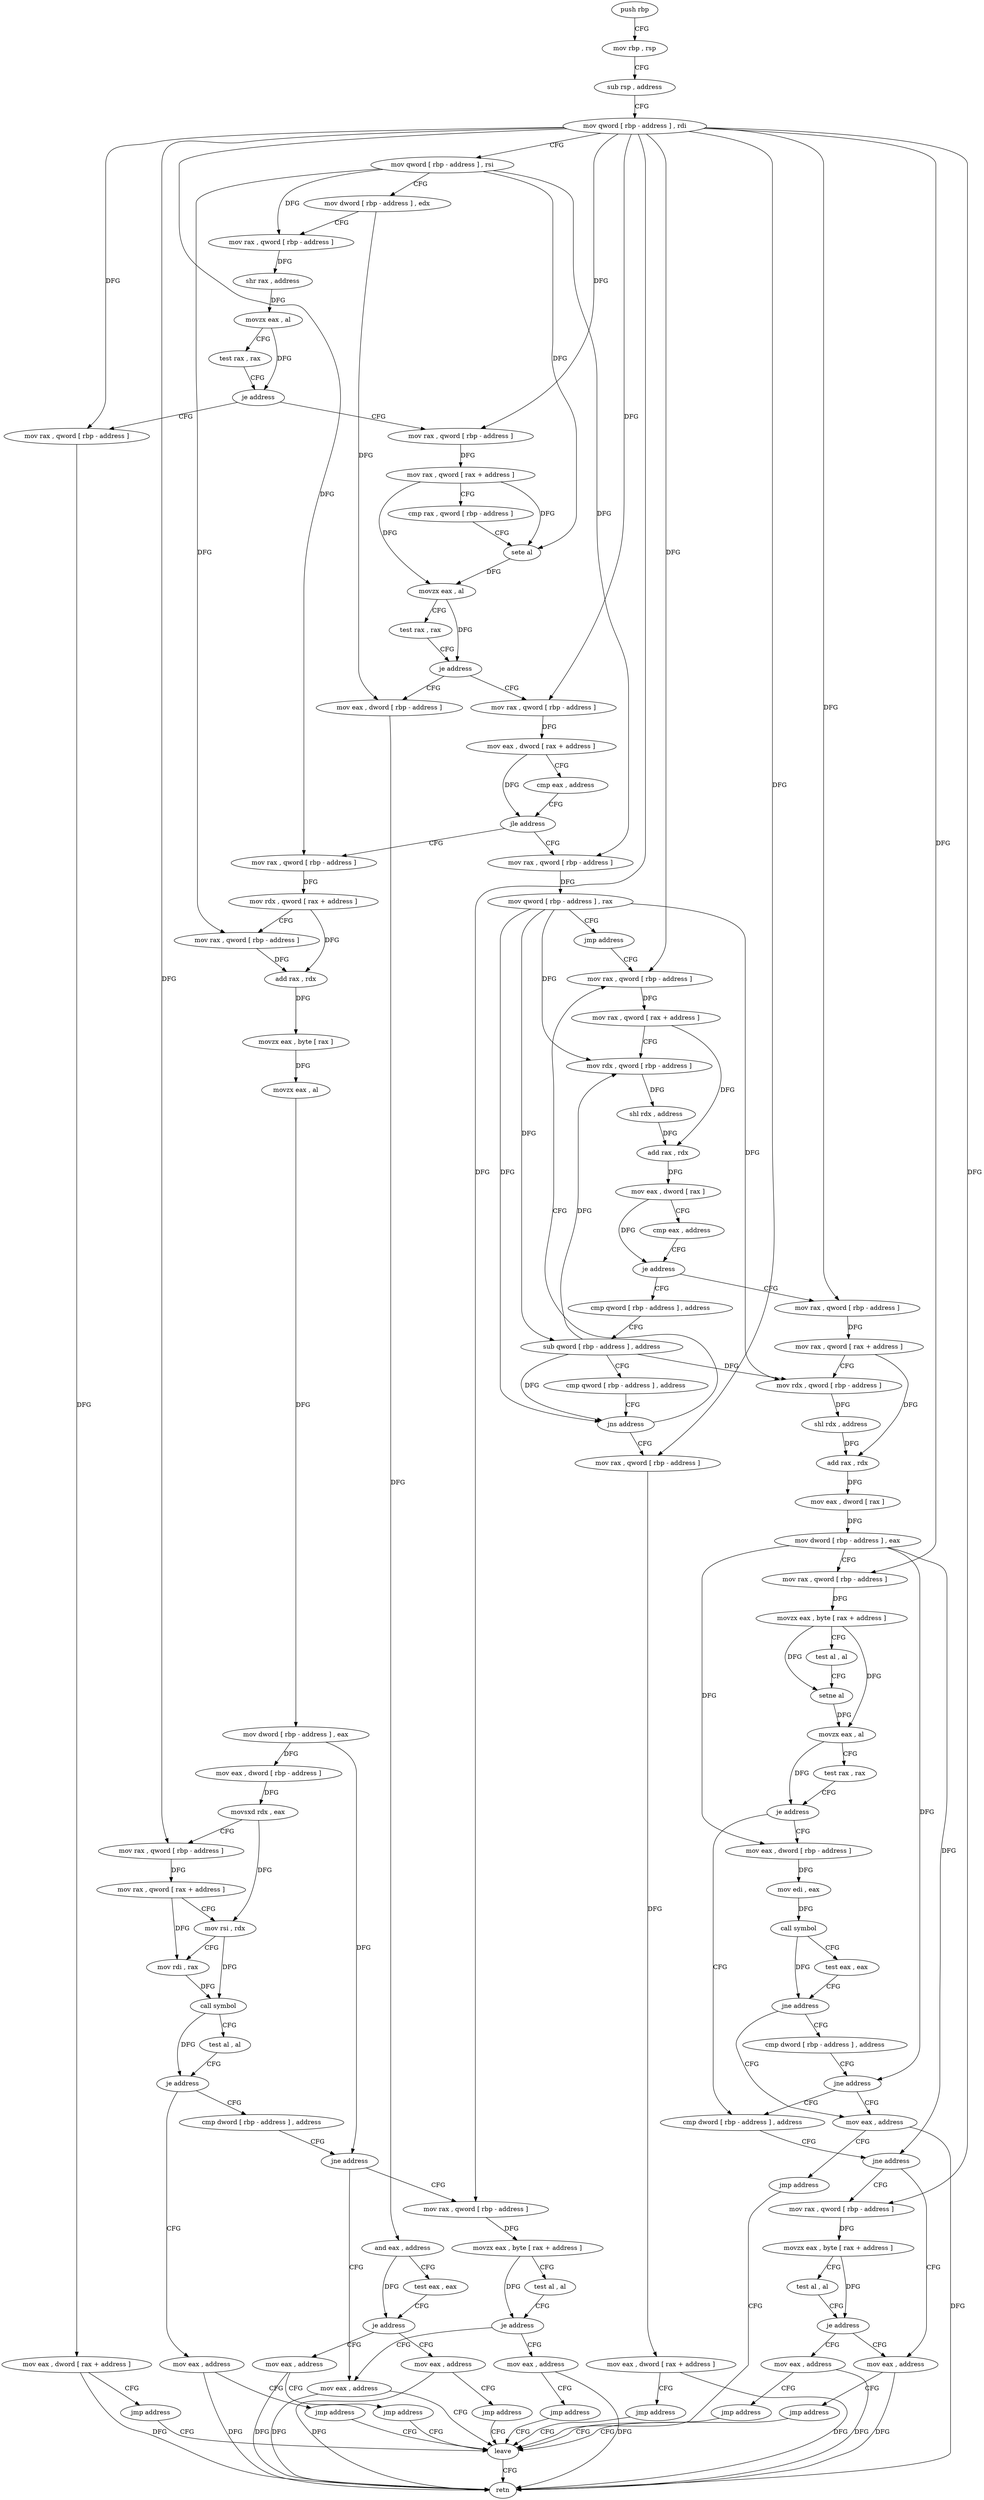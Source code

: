digraph "func" {
"4375769" [label = "push rbp" ]
"4375770" [label = "mov rbp , rsp" ]
"4375773" [label = "sub rsp , address" ]
"4375777" [label = "mov qword [ rbp - address ] , rdi" ]
"4375781" [label = "mov qword [ rbp - address ] , rsi" ]
"4375785" [label = "mov dword [ rbp - address ] , edx" ]
"4375788" [label = "mov rax , qword [ rbp - address ]" ]
"4375792" [label = "shr rax , address" ]
"4375796" [label = "movzx eax , al" ]
"4375799" [label = "test rax , rax" ]
"4375802" [label = "je address" ]
"4375816" [label = "mov rax , qword [ rbp - address ]" ]
"4375804" [label = "mov rax , qword [ rbp - address ]" ]
"4375820" [label = "mov rax , qword [ rax + address ]" ]
"4375824" [label = "cmp rax , qword [ rbp - address ]" ]
"4375828" [label = "sete al" ]
"4375831" [label = "movzx eax , al" ]
"4375834" [label = "test rax , rax" ]
"4375837" [label = "je address" ]
"4375869" [label = "mov rax , qword [ rbp - address ]" ]
"4375839" [label = "mov eax , dword [ rbp - address ]" ]
"4375808" [label = "mov eax , dword [ rax + address ]" ]
"4375811" [label = "jmp address" ]
"4376162" [label = "leave" ]
"4375873" [label = "mov eax , dword [ rax + address ]" ]
"4375879" [label = "cmp eax , address" ]
"4375882" [label = "jle address" ]
"4376066" [label = "mov rax , qword [ rbp - address ]" ]
"4375888" [label = "mov rax , qword [ rbp - address ]" ]
"4375842" [label = "and eax , address" ]
"4375845" [label = "test eax , eax" ]
"4375847" [label = "je address" ]
"4375859" [label = "mov eax , address" ]
"4375849" [label = "mov eax , address" ]
"4376163" [label = "retn" ]
"4376070" [label = "mov rdx , qword [ rax + address ]" ]
"4376074" [label = "mov rax , qword [ rbp - address ]" ]
"4376078" [label = "add rax , rdx" ]
"4376081" [label = "movzx eax , byte [ rax ]" ]
"4376084" [label = "movzx eax , al" ]
"4376087" [label = "mov dword [ rbp - address ] , eax" ]
"4376090" [label = "mov eax , dword [ rbp - address ]" ]
"4376093" [label = "movsxd rdx , eax" ]
"4376096" [label = "mov rax , qword [ rbp - address ]" ]
"4376100" [label = "mov rax , qword [ rax + address ]" ]
"4376107" [label = "mov rsi , rdx" ]
"4376110" [label = "mov rdi , rax" ]
"4376113" [label = "call symbol" ]
"4376118" [label = "test al , al" ]
"4376120" [label = "je address" ]
"4376129" [label = "cmp dword [ rbp - address ] , address" ]
"4376122" [label = "mov eax , address" ]
"4375892" [label = "mov qword [ rbp - address ] , rax" ]
"4375896" [label = "jmp address" ]
"4375927" [label = "mov rax , qword [ rbp - address ]" ]
"4375864" [label = "jmp address" ]
"4375854" [label = "jmp address" ]
"4376133" [label = "jne address" ]
"4376157" [label = "mov eax , address" ]
"4376135" [label = "mov rax , qword [ rbp - address ]" ]
"4376127" [label = "jmp address" ]
"4375931" [label = "mov rax , qword [ rax + address ]" ]
"4375935" [label = "mov rdx , qword [ rbp - address ]" ]
"4375939" [label = "shl rdx , address" ]
"4375943" [label = "add rax , rdx" ]
"4375946" [label = "mov eax , dword [ rax ]" ]
"4375948" [label = "cmp eax , address" ]
"4375951" [label = "je address" ]
"4375898" [label = "cmp qword [ rbp - address ] , address" ]
"4375953" [label = "mov rax , qword [ rbp - address ]" ]
"4376139" [label = "movzx eax , byte [ rax + address ]" ]
"4376146" [label = "test al , al" ]
"4376148" [label = "je address" ]
"4376150" [label = "mov eax , address" ]
"4375903" [label = "sub qword [ rbp - address ] , address" ]
"4375908" [label = "cmp qword [ rbp - address ] , address" ]
"4375913" [label = "jns address" ]
"4375915" [label = "mov rax , qword [ rbp - address ]" ]
"4375957" [label = "mov rax , qword [ rax + address ]" ]
"4375961" [label = "mov rdx , qword [ rbp - address ]" ]
"4375965" [label = "shl rdx , address" ]
"4375969" [label = "add rax , rdx" ]
"4375972" [label = "mov eax , dword [ rax ]" ]
"4375974" [label = "mov dword [ rbp - address ] , eax" ]
"4375977" [label = "mov rax , qword [ rbp - address ]" ]
"4375981" [label = "movzx eax , byte [ rax + address ]" ]
"4375988" [label = "test al , al" ]
"4375990" [label = "setne al" ]
"4375993" [label = "movzx eax , al" ]
"4375996" [label = "test rax , rax" ]
"4375999" [label = "je address" ]
"4376031" [label = "cmp dword [ rbp - address ] , address" ]
"4376001" [label = "mov eax , dword [ rbp - address ]" ]
"4376155" [label = "jmp address" ]
"4375919" [label = "mov eax , dword [ rax + address ]" ]
"4375922" [label = "jmp address" ]
"4376035" [label = "jne address" ]
"4376059" [label = "mov eax , address" ]
"4376037" [label = "mov rax , qword [ rbp - address ]" ]
"4376004" [label = "mov edi , eax" ]
"4376006" [label = "call symbol" ]
"4376011" [label = "test eax , eax" ]
"4376013" [label = "jne address" ]
"4376021" [label = "mov eax , address" ]
"4376015" [label = "cmp dword [ rbp - address ] , address" ]
"4376064" [label = "jmp address" ]
"4376041" [label = "movzx eax , byte [ rax + address ]" ]
"4376048" [label = "test al , al" ]
"4376050" [label = "je address" ]
"4376052" [label = "mov eax , address" ]
"4376026" [label = "jmp address" ]
"4376019" [label = "jne address" ]
"4376057" [label = "jmp address" ]
"4375769" -> "4375770" [ label = "CFG" ]
"4375770" -> "4375773" [ label = "CFG" ]
"4375773" -> "4375777" [ label = "CFG" ]
"4375777" -> "4375781" [ label = "CFG" ]
"4375777" -> "4375816" [ label = "DFG" ]
"4375777" -> "4375804" [ label = "DFG" ]
"4375777" -> "4375869" [ label = "DFG" ]
"4375777" -> "4376066" [ label = "DFG" ]
"4375777" -> "4376096" [ label = "DFG" ]
"4375777" -> "4375927" [ label = "DFG" ]
"4375777" -> "4376135" [ label = "DFG" ]
"4375777" -> "4375953" [ label = "DFG" ]
"4375777" -> "4375977" [ label = "DFG" ]
"4375777" -> "4375915" [ label = "DFG" ]
"4375777" -> "4376037" [ label = "DFG" ]
"4375781" -> "4375785" [ label = "CFG" ]
"4375781" -> "4375788" [ label = "DFG" ]
"4375781" -> "4375828" [ label = "DFG" ]
"4375781" -> "4376074" [ label = "DFG" ]
"4375781" -> "4375888" [ label = "DFG" ]
"4375785" -> "4375788" [ label = "CFG" ]
"4375785" -> "4375839" [ label = "DFG" ]
"4375788" -> "4375792" [ label = "DFG" ]
"4375792" -> "4375796" [ label = "DFG" ]
"4375796" -> "4375799" [ label = "CFG" ]
"4375796" -> "4375802" [ label = "DFG" ]
"4375799" -> "4375802" [ label = "CFG" ]
"4375802" -> "4375816" [ label = "CFG" ]
"4375802" -> "4375804" [ label = "CFG" ]
"4375816" -> "4375820" [ label = "DFG" ]
"4375804" -> "4375808" [ label = "DFG" ]
"4375820" -> "4375824" [ label = "CFG" ]
"4375820" -> "4375828" [ label = "DFG" ]
"4375820" -> "4375831" [ label = "DFG" ]
"4375824" -> "4375828" [ label = "CFG" ]
"4375828" -> "4375831" [ label = "DFG" ]
"4375831" -> "4375834" [ label = "CFG" ]
"4375831" -> "4375837" [ label = "DFG" ]
"4375834" -> "4375837" [ label = "CFG" ]
"4375837" -> "4375869" [ label = "CFG" ]
"4375837" -> "4375839" [ label = "CFG" ]
"4375869" -> "4375873" [ label = "DFG" ]
"4375839" -> "4375842" [ label = "DFG" ]
"4375808" -> "4375811" [ label = "CFG" ]
"4375808" -> "4376163" [ label = "DFG" ]
"4375811" -> "4376162" [ label = "CFG" ]
"4376162" -> "4376163" [ label = "CFG" ]
"4375873" -> "4375879" [ label = "CFG" ]
"4375873" -> "4375882" [ label = "DFG" ]
"4375879" -> "4375882" [ label = "CFG" ]
"4375882" -> "4376066" [ label = "CFG" ]
"4375882" -> "4375888" [ label = "CFG" ]
"4376066" -> "4376070" [ label = "DFG" ]
"4375888" -> "4375892" [ label = "DFG" ]
"4375842" -> "4375845" [ label = "CFG" ]
"4375842" -> "4375847" [ label = "DFG" ]
"4375845" -> "4375847" [ label = "CFG" ]
"4375847" -> "4375859" [ label = "CFG" ]
"4375847" -> "4375849" [ label = "CFG" ]
"4375859" -> "4375864" [ label = "CFG" ]
"4375859" -> "4376163" [ label = "DFG" ]
"4375849" -> "4375854" [ label = "CFG" ]
"4375849" -> "4376163" [ label = "DFG" ]
"4376070" -> "4376074" [ label = "CFG" ]
"4376070" -> "4376078" [ label = "DFG" ]
"4376074" -> "4376078" [ label = "DFG" ]
"4376078" -> "4376081" [ label = "DFG" ]
"4376081" -> "4376084" [ label = "DFG" ]
"4376084" -> "4376087" [ label = "DFG" ]
"4376087" -> "4376090" [ label = "DFG" ]
"4376087" -> "4376133" [ label = "DFG" ]
"4376090" -> "4376093" [ label = "DFG" ]
"4376093" -> "4376096" [ label = "CFG" ]
"4376093" -> "4376107" [ label = "DFG" ]
"4376096" -> "4376100" [ label = "DFG" ]
"4376100" -> "4376107" [ label = "CFG" ]
"4376100" -> "4376110" [ label = "DFG" ]
"4376107" -> "4376110" [ label = "CFG" ]
"4376107" -> "4376113" [ label = "DFG" ]
"4376110" -> "4376113" [ label = "DFG" ]
"4376113" -> "4376118" [ label = "CFG" ]
"4376113" -> "4376120" [ label = "DFG" ]
"4376118" -> "4376120" [ label = "CFG" ]
"4376120" -> "4376129" [ label = "CFG" ]
"4376120" -> "4376122" [ label = "CFG" ]
"4376129" -> "4376133" [ label = "CFG" ]
"4376122" -> "4376127" [ label = "CFG" ]
"4376122" -> "4376163" [ label = "DFG" ]
"4375892" -> "4375896" [ label = "CFG" ]
"4375892" -> "4375935" [ label = "DFG" ]
"4375892" -> "4375903" [ label = "DFG" ]
"4375892" -> "4375913" [ label = "DFG" ]
"4375892" -> "4375961" [ label = "DFG" ]
"4375896" -> "4375927" [ label = "CFG" ]
"4375927" -> "4375931" [ label = "DFG" ]
"4375864" -> "4376162" [ label = "CFG" ]
"4375854" -> "4376162" [ label = "CFG" ]
"4376133" -> "4376157" [ label = "CFG" ]
"4376133" -> "4376135" [ label = "CFG" ]
"4376157" -> "4376162" [ label = "CFG" ]
"4376157" -> "4376163" [ label = "DFG" ]
"4376135" -> "4376139" [ label = "DFG" ]
"4376127" -> "4376162" [ label = "CFG" ]
"4375931" -> "4375935" [ label = "CFG" ]
"4375931" -> "4375943" [ label = "DFG" ]
"4375935" -> "4375939" [ label = "DFG" ]
"4375939" -> "4375943" [ label = "DFG" ]
"4375943" -> "4375946" [ label = "DFG" ]
"4375946" -> "4375948" [ label = "CFG" ]
"4375946" -> "4375951" [ label = "DFG" ]
"4375948" -> "4375951" [ label = "CFG" ]
"4375951" -> "4375898" [ label = "CFG" ]
"4375951" -> "4375953" [ label = "CFG" ]
"4375898" -> "4375903" [ label = "CFG" ]
"4375953" -> "4375957" [ label = "DFG" ]
"4376139" -> "4376146" [ label = "CFG" ]
"4376139" -> "4376148" [ label = "DFG" ]
"4376146" -> "4376148" [ label = "CFG" ]
"4376148" -> "4376157" [ label = "CFG" ]
"4376148" -> "4376150" [ label = "CFG" ]
"4376150" -> "4376155" [ label = "CFG" ]
"4376150" -> "4376163" [ label = "DFG" ]
"4375903" -> "4375908" [ label = "CFG" ]
"4375903" -> "4375935" [ label = "DFG" ]
"4375903" -> "4375913" [ label = "DFG" ]
"4375903" -> "4375961" [ label = "DFG" ]
"4375908" -> "4375913" [ label = "CFG" ]
"4375913" -> "4375927" [ label = "CFG" ]
"4375913" -> "4375915" [ label = "CFG" ]
"4375915" -> "4375919" [ label = "DFG" ]
"4375957" -> "4375961" [ label = "CFG" ]
"4375957" -> "4375969" [ label = "DFG" ]
"4375961" -> "4375965" [ label = "DFG" ]
"4375965" -> "4375969" [ label = "DFG" ]
"4375969" -> "4375972" [ label = "DFG" ]
"4375972" -> "4375974" [ label = "DFG" ]
"4375974" -> "4375977" [ label = "CFG" ]
"4375974" -> "4376035" [ label = "DFG" ]
"4375974" -> "4376001" [ label = "DFG" ]
"4375974" -> "4376019" [ label = "DFG" ]
"4375977" -> "4375981" [ label = "DFG" ]
"4375981" -> "4375988" [ label = "CFG" ]
"4375981" -> "4375990" [ label = "DFG" ]
"4375981" -> "4375993" [ label = "DFG" ]
"4375988" -> "4375990" [ label = "CFG" ]
"4375990" -> "4375993" [ label = "DFG" ]
"4375993" -> "4375996" [ label = "CFG" ]
"4375993" -> "4375999" [ label = "DFG" ]
"4375996" -> "4375999" [ label = "CFG" ]
"4375999" -> "4376031" [ label = "CFG" ]
"4375999" -> "4376001" [ label = "CFG" ]
"4376031" -> "4376035" [ label = "CFG" ]
"4376001" -> "4376004" [ label = "DFG" ]
"4376155" -> "4376162" [ label = "CFG" ]
"4375919" -> "4375922" [ label = "CFG" ]
"4375919" -> "4376163" [ label = "DFG" ]
"4375922" -> "4376162" [ label = "CFG" ]
"4376035" -> "4376059" [ label = "CFG" ]
"4376035" -> "4376037" [ label = "CFG" ]
"4376059" -> "4376064" [ label = "CFG" ]
"4376059" -> "4376163" [ label = "DFG" ]
"4376037" -> "4376041" [ label = "DFG" ]
"4376004" -> "4376006" [ label = "DFG" ]
"4376006" -> "4376011" [ label = "CFG" ]
"4376006" -> "4376013" [ label = "DFG" ]
"4376011" -> "4376013" [ label = "CFG" ]
"4376013" -> "4376021" [ label = "CFG" ]
"4376013" -> "4376015" [ label = "CFG" ]
"4376021" -> "4376026" [ label = "CFG" ]
"4376021" -> "4376163" [ label = "DFG" ]
"4376015" -> "4376019" [ label = "CFG" ]
"4376064" -> "4376162" [ label = "CFG" ]
"4376041" -> "4376048" [ label = "CFG" ]
"4376041" -> "4376050" [ label = "DFG" ]
"4376048" -> "4376050" [ label = "CFG" ]
"4376050" -> "4376059" [ label = "CFG" ]
"4376050" -> "4376052" [ label = "CFG" ]
"4376052" -> "4376057" [ label = "CFG" ]
"4376052" -> "4376163" [ label = "DFG" ]
"4376026" -> "4376162" [ label = "CFG" ]
"4376019" -> "4376031" [ label = "CFG" ]
"4376019" -> "4376021" [ label = "CFG" ]
"4376057" -> "4376162" [ label = "CFG" ]
}
